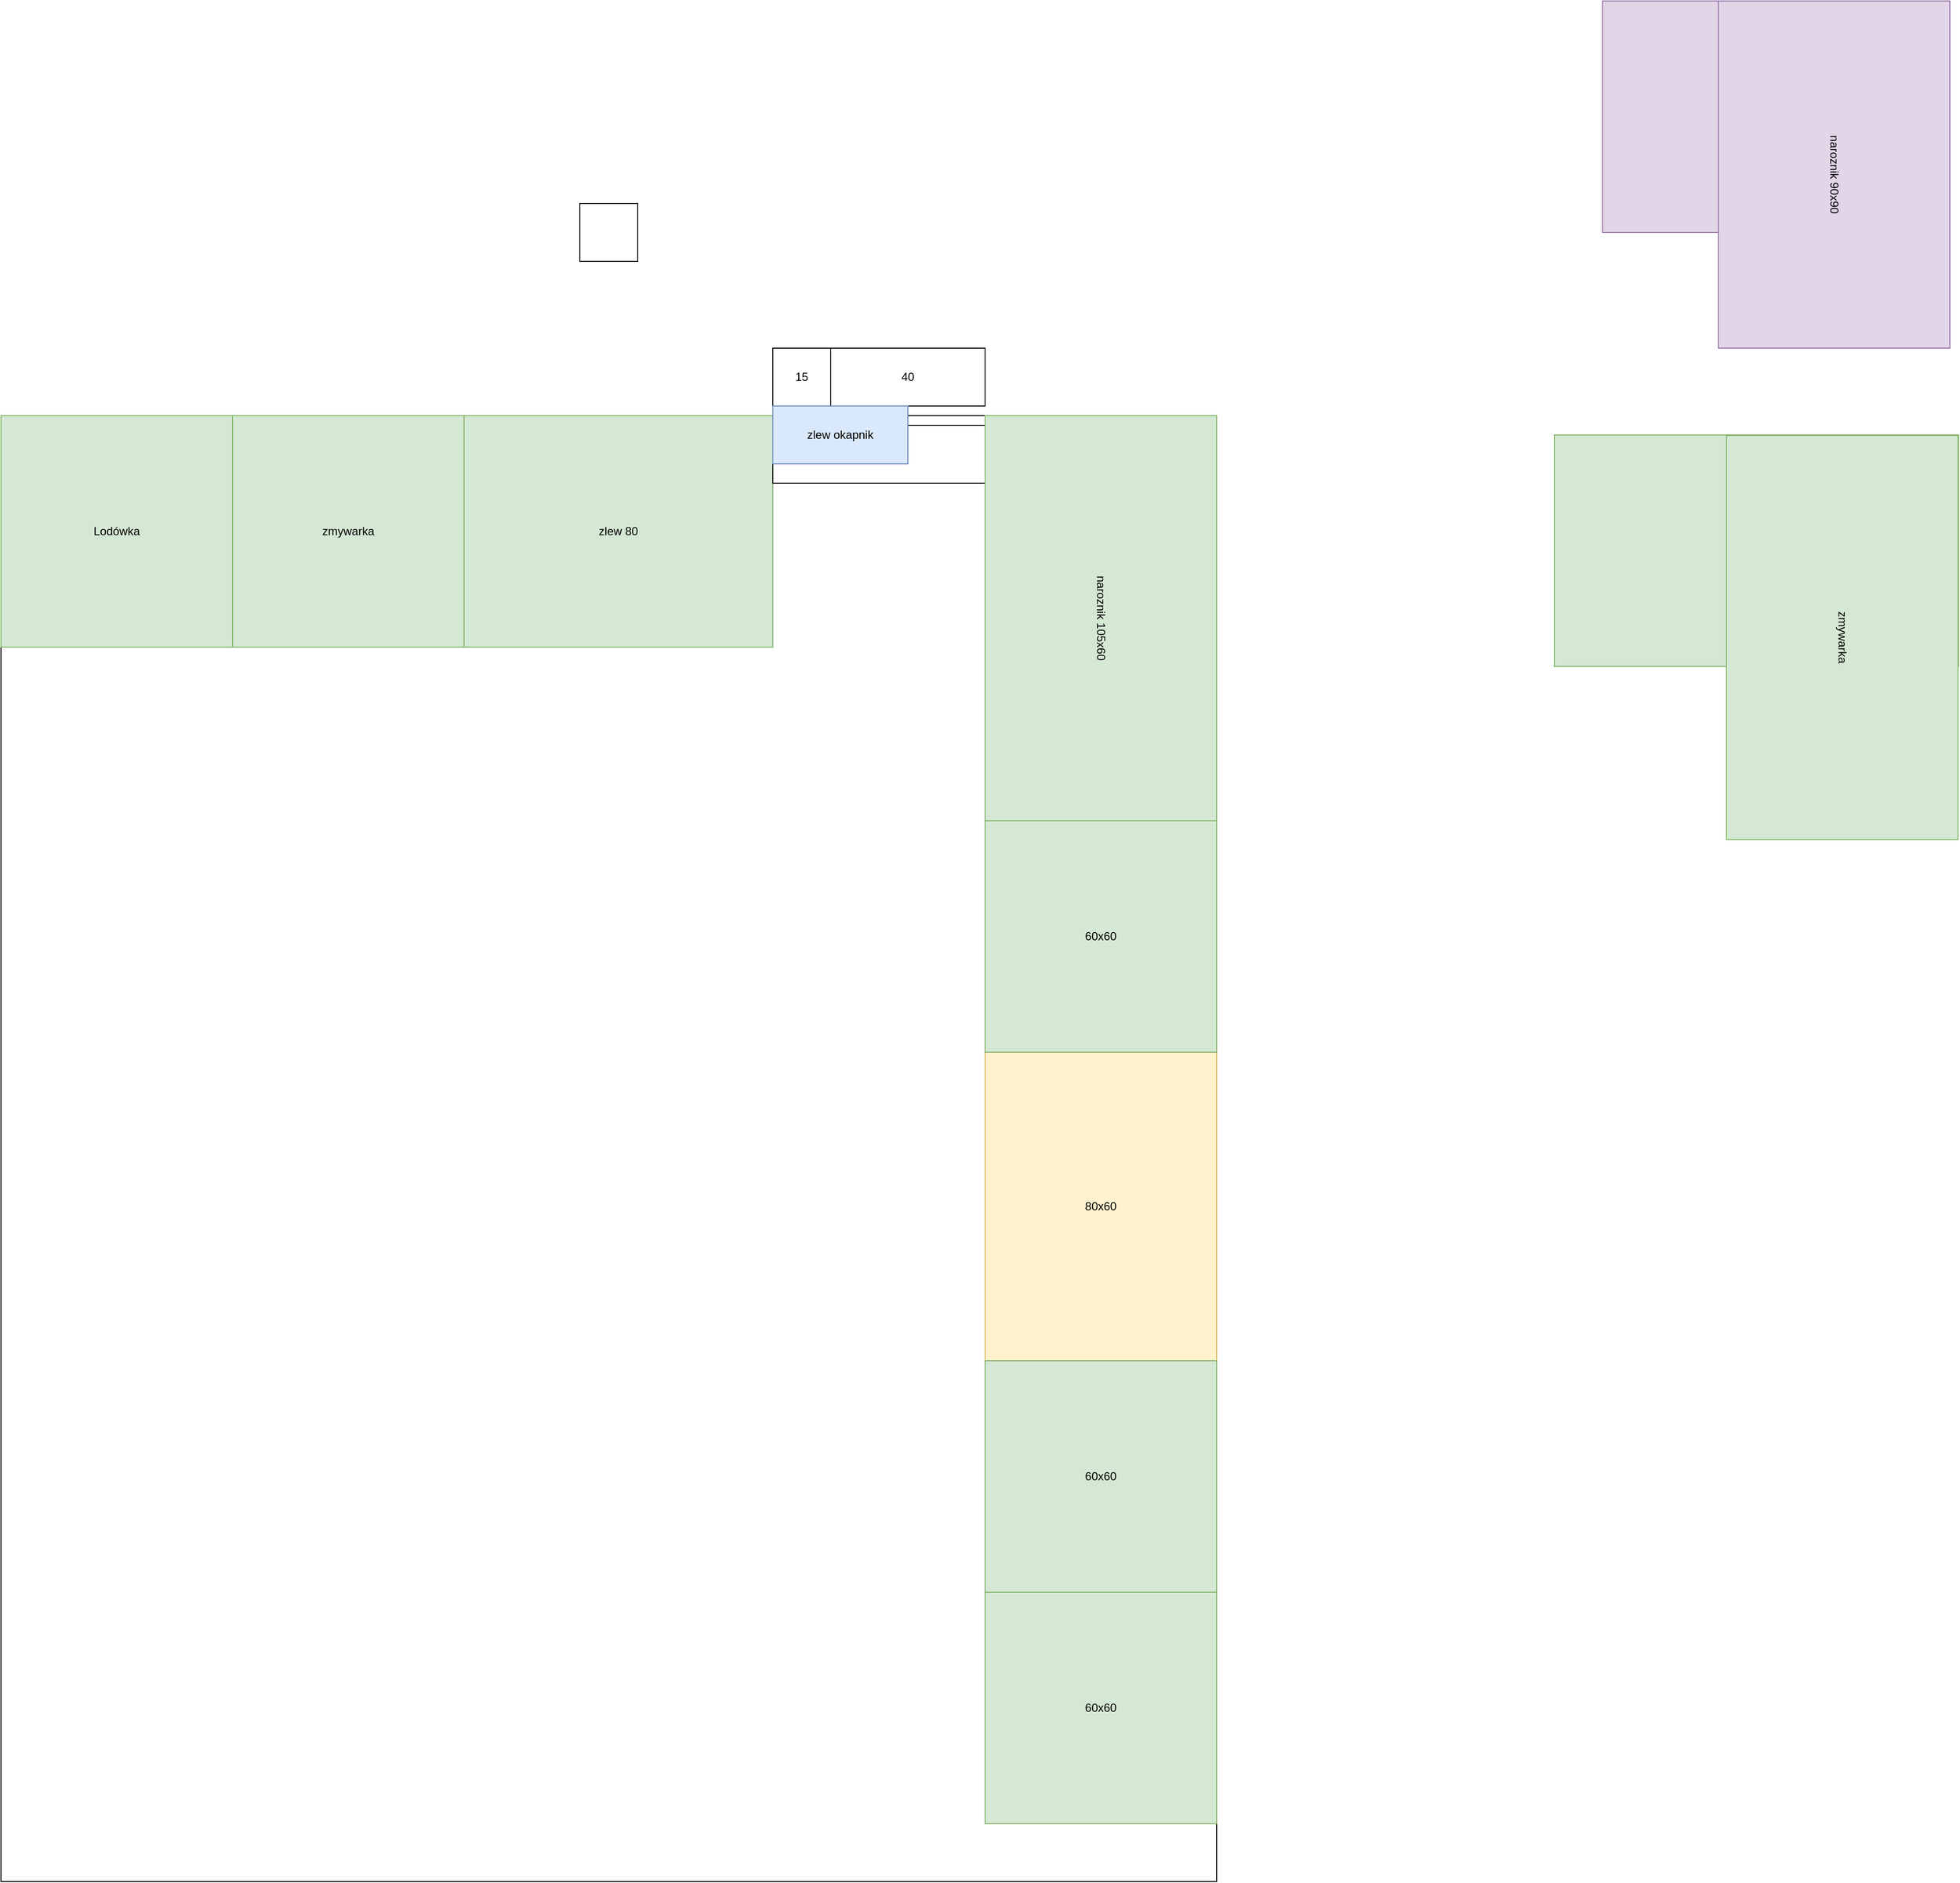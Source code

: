 <mxfile version="20.8.5" type="github">
  <diagram id="itvS9j69gLIuPbgxKjjp" name="Strona-1">
    <mxGraphModel dx="5371" dy="2051" grid="1" gridSize="10" guides="1" tooltips="1" connect="1" arrows="1" fold="1" page="1" pageScale="1" pageWidth="827" pageHeight="1169" math="0" shadow="0">
      <root>
        <mxCell id="0" />
        <mxCell id="1" parent="0" />
        <mxCell id="JBa4twHOkFhVc-5ZF6h0-7" value="" style="rounded=0;whiteSpace=wrap;html=1;" vertex="1" parent="1">
          <mxGeometry x="200" y="440" width="1260" height="1520" as="geometry" />
        </mxCell>
        <mxCell id="JBa4twHOkFhVc-5ZF6h0-15" value="Lodówka" style="rounded=0;whiteSpace=wrap;html=1;fillColor=#d5e8d4;strokeColor=#82b366;" vertex="1" parent="1">
          <mxGeometry x="200" y="440" width="240" height="240" as="geometry" />
        </mxCell>
        <mxCell id="JBa4twHOkFhVc-5ZF6h0-24" value="zmywarka" style="rounded=0;whiteSpace=wrap;html=1;fillColor=#d5e8d4;strokeColor=#82b366;" vertex="1" parent="1">
          <mxGeometry x="440" y="440" width="240" height="240" as="geometry" />
        </mxCell>
        <mxCell id="JBa4twHOkFhVc-5ZF6h0-25" value="zlew 80" style="rounded=0;whiteSpace=wrap;html=1;fillColor=#d5e8d4;strokeColor=#82b366;" vertex="1" parent="1">
          <mxGeometry x="680" y="440" width="320" height="240" as="geometry" />
        </mxCell>
        <mxCell id="JBa4twHOkFhVc-5ZF6h0-29" value="" style="group" vertex="1" connectable="0" parent="1">
          <mxGeometry x="1860" y="10" width="360" height="360" as="geometry" />
        </mxCell>
        <mxCell id="JBa4twHOkFhVc-5ZF6h0-26" value="zmywarka" style="rounded=0;whiteSpace=wrap;html=1;fillColor=#e1d5e7;strokeColor=#9673a6;" vertex="1" parent="JBa4twHOkFhVc-5ZF6h0-29">
          <mxGeometry width="360" height="240" as="geometry" />
        </mxCell>
        <mxCell id="JBa4twHOkFhVc-5ZF6h0-27" value="naroznik 90x90" style="rounded=0;whiteSpace=wrap;html=1;fillColor=#e1d5e7;strokeColor=#9673a6;rotation=90;" vertex="1" parent="JBa4twHOkFhVc-5ZF6h0-29">
          <mxGeometry x="60" y="60" width="360" height="240" as="geometry" />
        </mxCell>
        <mxCell id="JBa4twHOkFhVc-5ZF6h0-33" value="zmywarka" style="rounded=0;whiteSpace=wrap;html=1;fillColor=#d5e8d4;strokeColor=#82b366;" vertex="1" parent="1">
          <mxGeometry x="1810" y="460" width="419" height="240" as="geometry" />
        </mxCell>
        <mxCell id="JBa4twHOkFhVc-5ZF6h0-34" value="zmywarka" style="rounded=0;whiteSpace=wrap;html=1;fillColor=#d5e8d4;strokeColor=#82b366;rotation=90;" vertex="1" parent="1">
          <mxGeometry x="1899" y="550" width="419" height="240" as="geometry" />
        </mxCell>
        <mxCell id="JBa4twHOkFhVc-5ZF6h0-35" value="" style="rounded=0;whiteSpace=wrap;html=1;" vertex="1" parent="1">
          <mxGeometry x="800" y="220" width="60" height="60" as="geometry" />
        </mxCell>
        <mxCell id="JBa4twHOkFhVc-5ZF6h0-36" value="" style="rounded=0;whiteSpace=wrap;html=1;" vertex="1" parent="1">
          <mxGeometry x="1000" y="450" width="220" height="60" as="geometry" />
        </mxCell>
        <mxCell id="JBa4twHOkFhVc-5ZF6h0-37" value="naroznik 105x60" style="rounded=0;whiteSpace=wrap;html=1;fillColor=#d5e8d4;strokeColor=#82b366;rotation=90;" vertex="1" parent="1">
          <mxGeometry x="1130" y="530" width="420" height="240" as="geometry" />
        </mxCell>
        <mxCell id="JBa4twHOkFhVc-5ZF6h0-38" value="15" style="rounded=0;whiteSpace=wrap;html=1;" vertex="1" parent="1">
          <mxGeometry x="1000" y="370" width="60" height="60" as="geometry" />
        </mxCell>
        <mxCell id="JBa4twHOkFhVc-5ZF6h0-39" value="40" style="rounded=0;whiteSpace=wrap;html=1;" vertex="1" parent="1">
          <mxGeometry x="1060" y="370" width="160" height="60" as="geometry" />
        </mxCell>
        <mxCell id="JBa4twHOkFhVc-5ZF6h0-40" value="zlew okapnik" style="rounded=0;whiteSpace=wrap;html=1;fillColor=#dae8fc;strokeColor=#6c8ebf;" vertex="1" parent="1">
          <mxGeometry x="1000" y="430" width="140" height="60" as="geometry" />
        </mxCell>
        <mxCell id="JBa4twHOkFhVc-5ZF6h0-52" value="80x60" style="rounded=0;whiteSpace=wrap;html=1;fillColor=#fff2cc;strokeColor=#d6b656;" vertex="1" parent="1">
          <mxGeometry x="1220" y="1100" width="240" height="320" as="geometry" />
        </mxCell>
        <mxCell id="JBa4twHOkFhVc-5ZF6h0-54" value="60x60" style="rounded=0;whiteSpace=wrap;html=1;fillColor=#d5e8d4;strokeColor=#82b366;" vertex="1" parent="1">
          <mxGeometry x="1220" y="860" width="240" height="240" as="geometry" />
        </mxCell>
        <mxCell id="JBa4twHOkFhVc-5ZF6h0-56" value="60x60" style="rounded=0;whiteSpace=wrap;html=1;fillColor=#d5e8d4;strokeColor=#82b366;" vertex="1" parent="1">
          <mxGeometry x="1220" y="1420" width="240" height="240" as="geometry" />
        </mxCell>
        <mxCell id="JBa4twHOkFhVc-5ZF6h0-57" value="60x60" style="rounded=0;whiteSpace=wrap;html=1;fillColor=#d5e8d4;strokeColor=#82b366;" vertex="1" parent="1">
          <mxGeometry x="1220" y="1660" width="240" height="240" as="geometry" />
        </mxCell>
      </root>
    </mxGraphModel>
  </diagram>
</mxfile>
